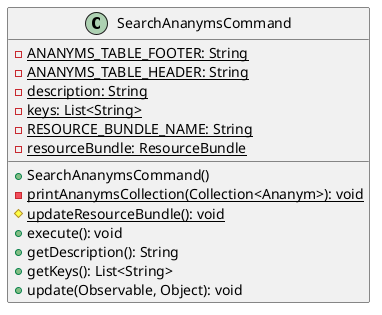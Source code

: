 @startuml

    class SearchAnanymsCommand {
        {static} -ANANYMS_TABLE_FOOTER: String
        {static} -ANANYMS_TABLE_HEADER: String
        {static} -description: String
        {static} -keys: List<String>
        {static} -RESOURCE_BUNDLE_NAME: String
        {static} -resourceBundle: ResourceBundle
        +SearchAnanymsCommand()
        {static} -printAnanymsCollection(Collection<Ananym>): void
        {static} #updateResourceBundle(): void
        +execute(): void
        +getDescription(): String
        +getKeys(): List<String>
        +update(Observable, Object): void
    }

@enduml
